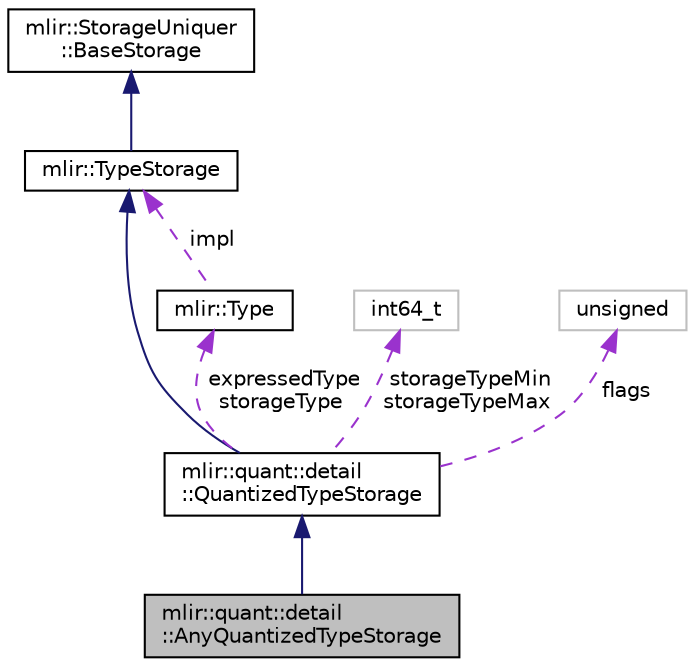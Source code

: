 digraph "mlir::quant::detail::AnyQuantizedTypeStorage"
{
  bgcolor="transparent";
  edge [fontname="Helvetica",fontsize="10",labelfontname="Helvetica",labelfontsize="10"];
  node [fontname="Helvetica",fontsize="10",shape=record];
  Node4 [label="mlir::quant::detail\l::AnyQuantizedTypeStorage",height=0.2,width=0.4,color="black", fillcolor="grey75", style="filled", fontcolor="black"];
  Node5 -> Node4 [dir="back",color="midnightblue",fontsize="10",style="solid",fontname="Helvetica"];
  Node5 [label="mlir::quant::detail\l::QuantizedTypeStorage",height=0.2,width=0.4,color="black",URL="$structmlir_1_1quant_1_1detail_1_1QuantizedTypeStorage.html"];
  Node6 -> Node5 [dir="back",color="midnightblue",fontsize="10",style="solid",fontname="Helvetica"];
  Node6 [label="mlir::TypeStorage",height=0.2,width=0.4,color="black",URL="$classmlir_1_1TypeStorage.html",tooltip="Base storage class appearing in a Type. "];
  Node7 -> Node6 [dir="back",color="midnightblue",fontsize="10",style="solid",fontname="Helvetica"];
  Node7 [label="mlir::StorageUniquer\l::BaseStorage",height=0.2,width=0.4,color="black",URL="$classmlir_1_1StorageUniquer_1_1BaseStorage.html",tooltip="This class acts as the base storage that all storage classes must derived from. "];
  Node8 -> Node5 [dir="back",color="darkorchid3",fontsize="10",style="dashed",label=" expressedType\nstorageType" ,fontname="Helvetica"];
  Node8 [label="mlir::Type",height=0.2,width=0.4,color="black",URL="$classmlir_1_1Type.html",tooltip="Instances of the Type class are immutable and uniqued. "];
  Node6 -> Node8 [dir="back",color="darkorchid3",fontsize="10",style="dashed",label=" impl" ,fontname="Helvetica"];
  Node9 -> Node5 [dir="back",color="darkorchid3",fontsize="10",style="dashed",label=" storageTypeMin\nstorageTypeMax" ,fontname="Helvetica"];
  Node9 [label="int64_t",height=0.2,width=0.4,color="grey75"];
  Node10 -> Node5 [dir="back",color="darkorchid3",fontsize="10",style="dashed",label=" flags" ,fontname="Helvetica"];
  Node10 [label="unsigned",height=0.2,width=0.4,color="grey75"];
}
